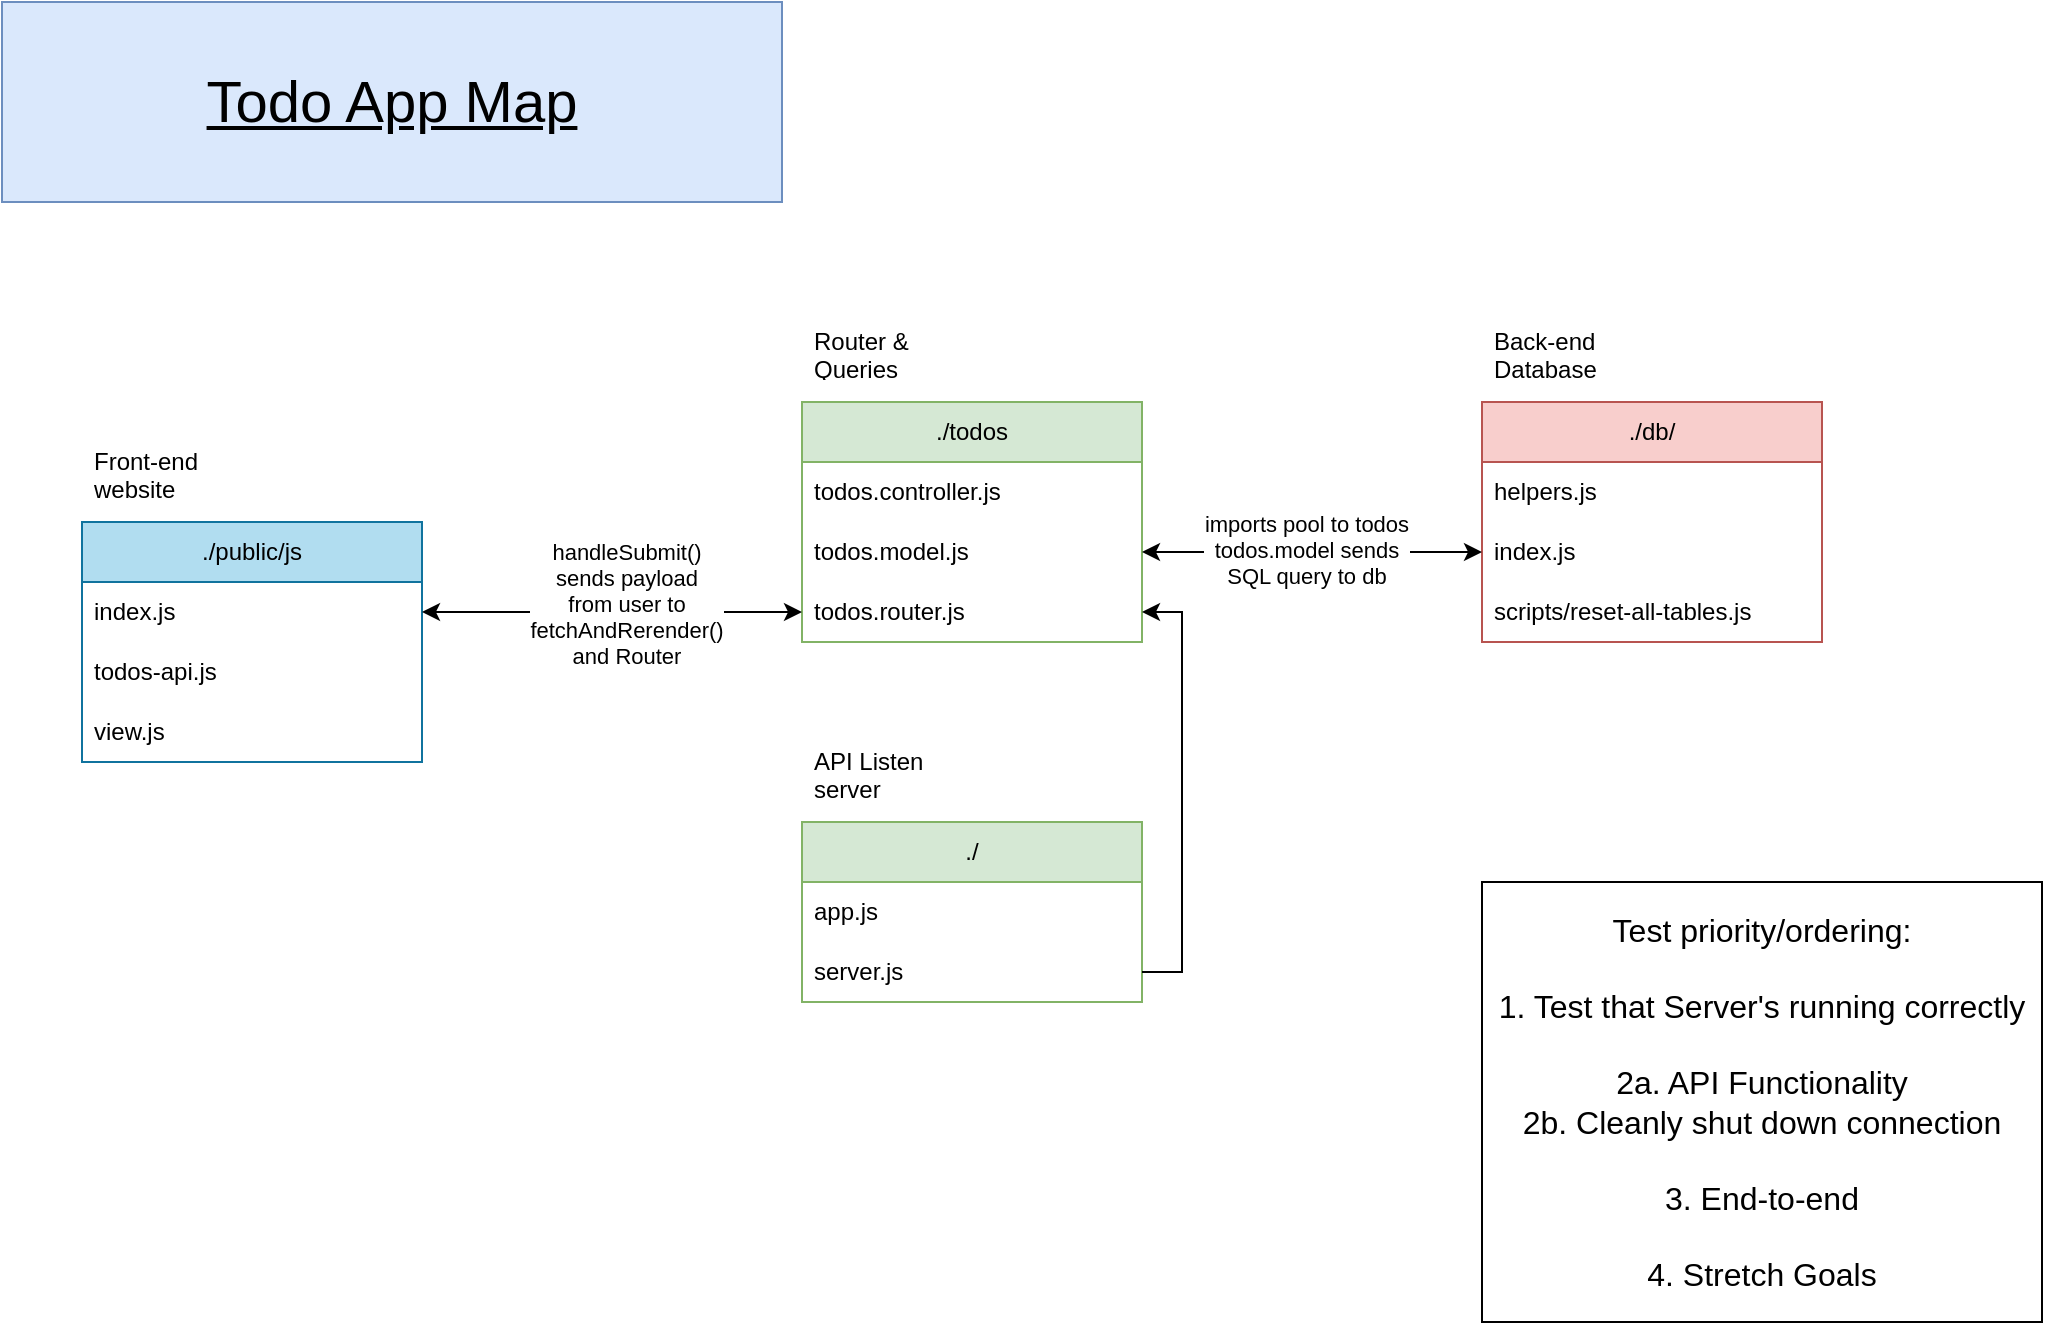 <mxfile version="22.0.4" type="google">
  <diagram name="Page-1" id="snhJUMnZ4nM2w3sPzsUM">
    <mxGraphModel grid="1" page="1" gridSize="10" guides="1" tooltips="1" connect="1" arrows="1" fold="1" pageScale="1" pageWidth="827" pageHeight="1169" math="0" shadow="0">
      <root>
        <mxCell id="0" />
        <mxCell id="1" parent="0" />
        <mxCell id="HEIHjCqIE2_3egbicNaI-2" value="./db/" style="swimlane;fontStyle=0;childLayout=stackLayout;horizontal=1;startSize=30;horizontalStack=0;resizeParent=1;resizeParentMax=0;resizeLast=0;collapsible=1;marginBottom=0;whiteSpace=wrap;html=1;fillColor=#f8cecc;strokeColor=#b85450;" vertex="1" parent="1">
          <mxGeometry x="800" y="230" width="170" height="120" as="geometry" />
        </mxCell>
        <mxCell id="HEIHjCqIE2_3egbicNaI-3" value="helpers.js" style="text;strokeColor=none;fillColor=none;align=left;verticalAlign=middle;spacingLeft=4;spacingRight=4;overflow=hidden;points=[[0,0.5],[1,0.5]];portConstraint=eastwest;rotatable=0;whiteSpace=wrap;html=1;" vertex="1" parent="HEIHjCqIE2_3egbicNaI-2">
          <mxGeometry y="30" width="170" height="30" as="geometry" />
        </mxCell>
        <mxCell id="HEIHjCqIE2_3egbicNaI-4" value="index.js" style="text;strokeColor=none;fillColor=none;align=left;verticalAlign=middle;spacingLeft=4;spacingRight=4;overflow=hidden;points=[[0,0.5],[1,0.5]];portConstraint=eastwest;rotatable=0;whiteSpace=wrap;html=1;" vertex="1" parent="HEIHjCqIE2_3egbicNaI-2">
          <mxGeometry y="60" width="170" height="30" as="geometry" />
        </mxCell>
        <mxCell id="HEIHjCqIE2_3egbicNaI-6" value="scripts/reset-all-tables.js" style="text;strokeColor=none;fillColor=none;align=left;verticalAlign=middle;spacingLeft=4;spacingRight=4;overflow=hidden;points=[[0,0.5],[1,0.5]];portConstraint=eastwest;rotatable=0;whiteSpace=wrap;html=1;" vertex="1" parent="HEIHjCqIE2_3egbicNaI-2">
          <mxGeometry y="90" width="170" height="30" as="geometry" />
        </mxCell>
        <mxCell id="HEIHjCqIE2_3egbicNaI-7" value="./public/js" style="swimlane;fontStyle=0;childLayout=stackLayout;horizontal=1;startSize=30;horizontalStack=0;resizeParent=1;resizeParentMax=0;resizeLast=0;collapsible=1;marginBottom=0;whiteSpace=wrap;html=1;fillColor=#b1ddf0;strokeColor=#10739e;" vertex="1" parent="1">
          <mxGeometry x="100" y="290" width="170" height="120" as="geometry" />
        </mxCell>
        <mxCell id="HEIHjCqIE2_3egbicNaI-8" value="index.js" style="text;strokeColor=none;fillColor=none;align=left;verticalAlign=middle;spacingLeft=4;spacingRight=4;overflow=hidden;points=[[0,0.5],[1,0.5]];portConstraint=eastwest;rotatable=0;whiteSpace=wrap;html=1;" vertex="1" parent="HEIHjCqIE2_3egbicNaI-7">
          <mxGeometry y="30" width="170" height="30" as="geometry" />
        </mxCell>
        <mxCell id="HEIHjCqIE2_3egbicNaI-9" value="&lt;div&gt;todos-api.js&lt;/div&gt;" style="text;strokeColor=none;fillColor=none;align=left;verticalAlign=middle;spacingLeft=4;spacingRight=4;overflow=hidden;points=[[0,0.5],[1,0.5]];portConstraint=eastwest;rotatable=0;whiteSpace=wrap;html=1;" vertex="1" parent="HEIHjCqIE2_3egbicNaI-7">
          <mxGeometry y="60" width="170" height="30" as="geometry" />
        </mxCell>
        <mxCell id="HEIHjCqIE2_3egbicNaI-10" value="view.js" style="text;strokeColor=none;fillColor=none;align=left;verticalAlign=middle;spacingLeft=4;spacingRight=4;overflow=hidden;points=[[0,0.5],[1,0.5]];portConstraint=eastwest;rotatable=0;whiteSpace=wrap;html=1;" vertex="1" parent="HEIHjCqIE2_3egbicNaI-7">
          <mxGeometry y="90" width="170" height="30" as="geometry" />
        </mxCell>
        <mxCell id="HEIHjCqIE2_3egbicNaI-11" value="&lt;div&gt;./todos&lt;/div&gt;" style="swimlane;fontStyle=0;childLayout=stackLayout;horizontal=1;startSize=30;horizontalStack=0;resizeParent=1;resizeParentMax=0;resizeLast=0;collapsible=1;marginBottom=0;whiteSpace=wrap;html=1;fillColor=#d5e8d4;strokeColor=#82b366;" vertex="1" parent="1">
          <mxGeometry x="460" y="230" width="170" height="120" as="geometry" />
        </mxCell>
        <mxCell id="HEIHjCqIE2_3egbicNaI-12" value="todos.controller.js" style="text;strokeColor=none;fillColor=none;align=left;verticalAlign=middle;spacingLeft=4;spacingRight=4;overflow=hidden;points=[[0,0.5],[1,0.5]];portConstraint=eastwest;rotatable=0;whiteSpace=wrap;html=1;" vertex="1" parent="HEIHjCqIE2_3egbicNaI-11">
          <mxGeometry y="30" width="170" height="30" as="geometry" />
        </mxCell>
        <mxCell id="HEIHjCqIE2_3egbicNaI-13" value="todos.model.js" style="text;strokeColor=none;fillColor=none;align=left;verticalAlign=middle;spacingLeft=4;spacingRight=4;overflow=hidden;points=[[0,0.5],[1,0.5]];portConstraint=eastwest;rotatable=0;whiteSpace=wrap;html=1;" vertex="1" parent="HEIHjCqIE2_3egbicNaI-11">
          <mxGeometry y="60" width="170" height="30" as="geometry" />
        </mxCell>
        <mxCell id="HEIHjCqIE2_3egbicNaI-14" value="todos.router.js" style="text;strokeColor=none;fillColor=none;align=left;verticalAlign=middle;spacingLeft=4;spacingRight=4;overflow=hidden;points=[[0,0.5],[1,0.5]];portConstraint=eastwest;rotatable=0;whiteSpace=wrap;html=1;" vertex="1" parent="HEIHjCqIE2_3egbicNaI-11">
          <mxGeometry y="90" width="170" height="30" as="geometry" />
        </mxCell>
        <mxCell id="HEIHjCqIE2_3egbicNaI-15" value="./" style="swimlane;fontStyle=0;childLayout=stackLayout;horizontal=1;startSize=30;horizontalStack=0;resizeParent=1;resizeParentMax=0;resizeLast=0;collapsible=1;marginBottom=0;whiteSpace=wrap;html=1;fillColor=#d5e8d4;strokeColor=#82b366;" vertex="1" parent="1">
          <mxGeometry x="460" y="440" width="170" height="90" as="geometry" />
        </mxCell>
        <mxCell id="HEIHjCqIE2_3egbicNaI-16" value="app.js" style="text;strokeColor=none;fillColor=none;align=left;verticalAlign=middle;spacingLeft=4;spacingRight=4;overflow=hidden;points=[[0,0.5],[1,0.5]];portConstraint=eastwest;rotatable=0;whiteSpace=wrap;html=1;" vertex="1" parent="HEIHjCqIE2_3egbicNaI-15">
          <mxGeometry y="30" width="170" height="30" as="geometry" />
        </mxCell>
        <mxCell id="HEIHjCqIE2_3egbicNaI-17" value="server.js" style="text;strokeColor=none;fillColor=none;align=left;verticalAlign=middle;spacingLeft=4;spacingRight=4;overflow=hidden;points=[[0,0.5],[1,0.5]];portConstraint=eastwest;rotatable=0;whiteSpace=wrap;html=1;" vertex="1" parent="HEIHjCqIE2_3egbicNaI-15">
          <mxGeometry y="60" width="170" height="30" as="geometry" />
        </mxCell>
        <mxCell id="HEIHjCqIE2_3egbicNaI-41" value="Back-end Database" style="text;strokeColor=none;fillColor=none;align=left;verticalAlign=middle;spacingLeft=4;spacingRight=4;overflow=hidden;points=[[0,0.5],[1,0.5]];portConstraint=eastwest;rotatable=0;whiteSpace=wrap;html=1;" vertex="1" parent="1">
          <mxGeometry x="800" y="190" width="80" height="30" as="geometry" />
        </mxCell>
        <mxCell id="HEIHjCqIE2_3egbicNaI-42" value="Front-end website" style="text;strokeColor=none;fillColor=none;align=left;verticalAlign=middle;spacingLeft=4;spacingRight=4;overflow=hidden;points=[[0,0.5],[1,0.5]];portConstraint=eastwest;rotatable=0;whiteSpace=wrap;html=1;" vertex="1" parent="1">
          <mxGeometry x="100" y="250" width="80" height="30" as="geometry" />
        </mxCell>
        <mxCell id="HEIHjCqIE2_3egbicNaI-43" value="API Listen server" style="text;strokeColor=none;fillColor=none;align=left;verticalAlign=middle;spacingLeft=4;spacingRight=4;overflow=hidden;points=[[0,0.5],[1,0.5]];portConstraint=eastwest;rotatable=0;whiteSpace=wrap;html=1;" vertex="1" parent="1">
          <mxGeometry x="460" y="400" width="80" height="30" as="geometry" />
        </mxCell>
        <mxCell id="HEIHjCqIE2_3egbicNaI-48" value="" style="endArrow=classic;startArrow=classic;html=1;rounded=0;entryX=0;entryY=0.5;entryDx=0;entryDy=0;exitX=1;exitY=0.5;exitDx=0;exitDy=0;" edge="1" parent="1" source="HEIHjCqIE2_3egbicNaI-13" target="HEIHjCqIE2_3egbicNaI-4">
          <mxGeometry width="50" height="50" relative="1" as="geometry">
            <mxPoint x="490" y="420" as="sourcePoint" />
            <mxPoint x="540" y="370" as="targetPoint" />
          </mxGeometry>
        </mxCell>
        <mxCell id="HEIHjCqIE2_3egbicNaI-49" value="imports pool to todos&lt;br&gt;todos.model sends&lt;br&gt;SQL query to db" style="edgeLabel;html=1;align=center;verticalAlign=middle;resizable=0;points=[];" connectable="0" vertex="1" parent="HEIHjCqIE2_3egbicNaI-48">
          <mxGeometry x="-0.036" y="1" relative="1" as="geometry">
            <mxPoint as="offset" />
          </mxGeometry>
        </mxCell>
        <mxCell id="HEIHjCqIE2_3egbicNaI-50" value="Router &amp;amp; Queries" style="text;strokeColor=none;fillColor=none;align=left;verticalAlign=middle;spacingLeft=4;spacingRight=4;overflow=hidden;points=[[0,0.5],[1,0.5]];portConstraint=eastwest;rotatable=0;whiteSpace=wrap;html=1;" vertex="1" parent="1">
          <mxGeometry x="460" y="190" width="80" height="30" as="geometry" />
        </mxCell>
        <mxCell id="HEIHjCqIE2_3egbicNaI-52" style="edgeStyle=orthogonalEdgeStyle;rounded=0;orthogonalLoop=1;jettySize=auto;html=1;exitX=1;exitY=0.5;exitDx=0;exitDy=0;entryX=1;entryY=0.5;entryDx=0;entryDy=0;" edge="1" parent="1" source="HEIHjCqIE2_3egbicNaI-17" target="HEIHjCqIE2_3egbicNaI-14">
          <mxGeometry relative="1" as="geometry" />
        </mxCell>
        <mxCell id="HEIHjCqIE2_3egbicNaI-53" value="" style="endArrow=classic;startArrow=classic;html=1;rounded=0;entryX=0;entryY=0.5;entryDx=0;entryDy=0;exitX=1;exitY=0.5;exitDx=0;exitDy=0;" edge="1" parent="1" source="HEIHjCqIE2_3egbicNaI-8" target="HEIHjCqIE2_3egbicNaI-14">
          <mxGeometry width="50" height="50" relative="1" as="geometry">
            <mxPoint x="570" y="400" as="sourcePoint" />
            <mxPoint x="620" y="350" as="targetPoint" />
          </mxGeometry>
        </mxCell>
        <mxCell id="HEIHjCqIE2_3egbicNaI-54" value="handleSubmit()&lt;br&gt;sends payload&lt;br&gt;from user to &lt;br&gt;fetchAndRerender() &lt;br&gt;and Router" style="edgeLabel;html=1;align=center;verticalAlign=middle;resizable=0;points=[];" connectable="0" vertex="1" parent="HEIHjCqIE2_3egbicNaI-53">
          <mxGeometry x="-0.181" y="4" relative="1" as="geometry">
            <mxPoint x="24" as="offset" />
          </mxGeometry>
        </mxCell>
        <mxCell id="HEIHjCqIE2_3egbicNaI-56" value="&lt;div style=&quot;font-size: 16px;&quot;&gt;Test priority/ordering:&lt;/div&gt;&lt;div style=&quot;font-size: 16px;&quot;&gt;&lt;br style=&quot;font-size: 16px;&quot;&gt;&lt;/div&gt;&lt;div style=&quot;font-size: 16px;&quot;&gt;1. Test that Server&#39;s running correctly&lt;/div&gt;&lt;div style=&quot;font-size: 16px;&quot;&gt;&lt;br style=&quot;font-size: 16px;&quot;&gt;&lt;/div&gt;&lt;div style=&quot;font-size: 16px;&quot;&gt;2a. API Functionality&lt;/div&gt;&lt;div style=&quot;font-size: 16px;&quot;&gt;2b. Cleanly shut down connection&lt;/div&gt;&lt;div style=&quot;font-size: 16px;&quot;&gt;&lt;br style=&quot;font-size: 16px;&quot;&gt;&lt;/div&gt;&lt;div style=&quot;font-size: 16px;&quot;&gt;3. End-to-end&lt;/div&gt;&lt;div style=&quot;font-size: 16px;&quot;&gt;&lt;br style=&quot;font-size: 16px;&quot;&gt;&lt;/div&gt;&lt;div style=&quot;font-size: 16px;&quot;&gt;4. Stretch Goals&lt;/div&gt;" style="rounded=0;whiteSpace=wrap;html=1;fontSize=16;" vertex="1" parent="1">
          <mxGeometry x="800" y="470" width="280" height="220" as="geometry" />
        </mxCell>
        <mxCell id="HEIHjCqIE2_3egbicNaI-57" value="Todo App Map" style="rounded=0;whiteSpace=wrap;html=1;fontSize=29;fontStyle=4;fillColor=#dae8fc;strokeColor=#6c8ebf;" vertex="1" parent="1">
          <mxGeometry x="60" y="30" width="390" height="100" as="geometry" />
        </mxCell>
      </root>
    </mxGraphModel>
  </diagram>
</mxfile>
